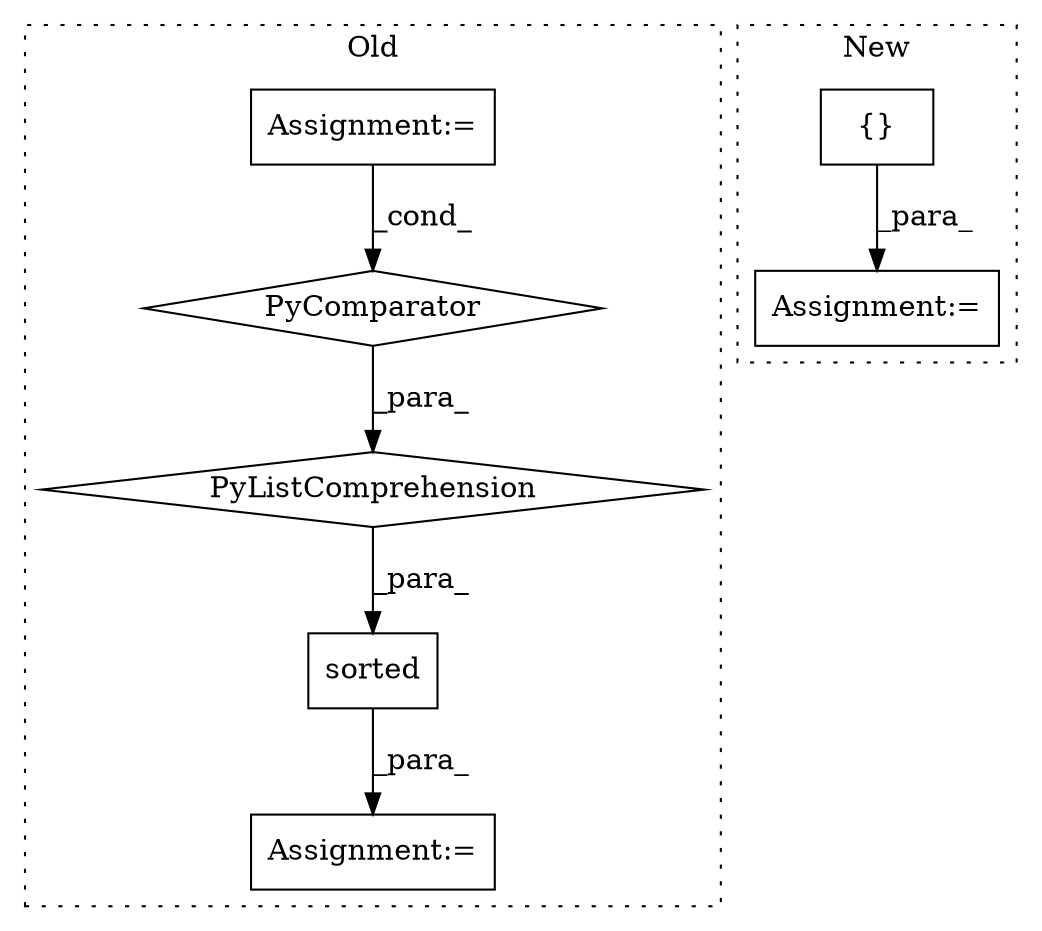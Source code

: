 digraph G {
subgraph cluster0 {
1 [label="sorted" a="32" s="250,392" l="18,-5" shape="box"];
3 [label="Assignment:=" a="7" s="249" l="1" shape="box"];
5 [label="Assignment:=" a="7" s="148" l="1" shape="box"];
6 [label="PyComparator" a="113" s="330" l="54" shape="diamond"];
7 [label="PyListComprehension" a="109" s="268" l="124" shape="diamond"];
label = "Old";
style="dotted";
}
subgraph cluster1 {
2 [label="{}" a="4" s="277" l="2" shape="box"];
4 [label="Assignment:=" a="7" s="203" l="1" shape="box"];
label = "New";
style="dotted";
}
1 -> 3 [label="_para_"];
2 -> 4 [label="_para_"];
5 -> 6 [label="_cond_"];
6 -> 7 [label="_para_"];
7 -> 1 [label="_para_"];
}